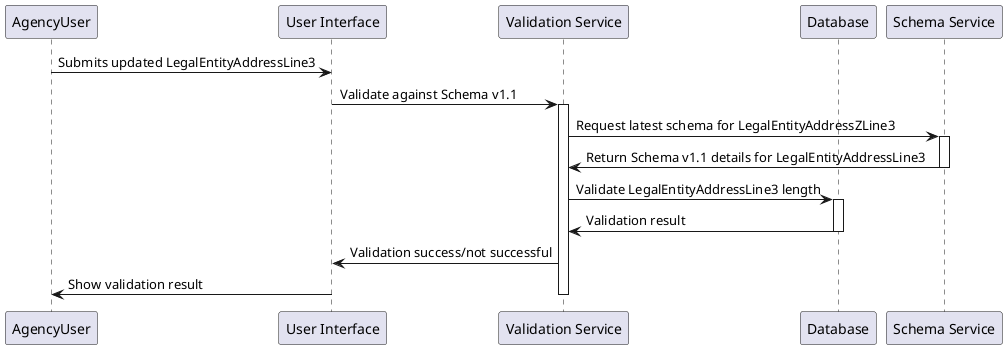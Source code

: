 @startuml
participant AgencyUser as AU
participant "User Interface" as UI
participant "Validation Service" as VS
participant "Database" as DB
participant "Schema Service" as SS

AU -> UI : Submits updated LegalEntityAddressLine3
UI -> VS : Validate against Schema v1.1
activate VS
VS -> SS : Request latest schema for LegalEntityAddressZLine3
activate SS
SS -> VS : Return Schema v1.1 details for LegalEntityAddressLine3
deactivate SS
VS -> DB : Validate LegalEntityAddressLine3 length
activate DB
DB -> VS : Validation result
deactivate DB
VS -> UI : Validation success/not successful
UI -> AU : Show validation result
deactivate VS

@enduml